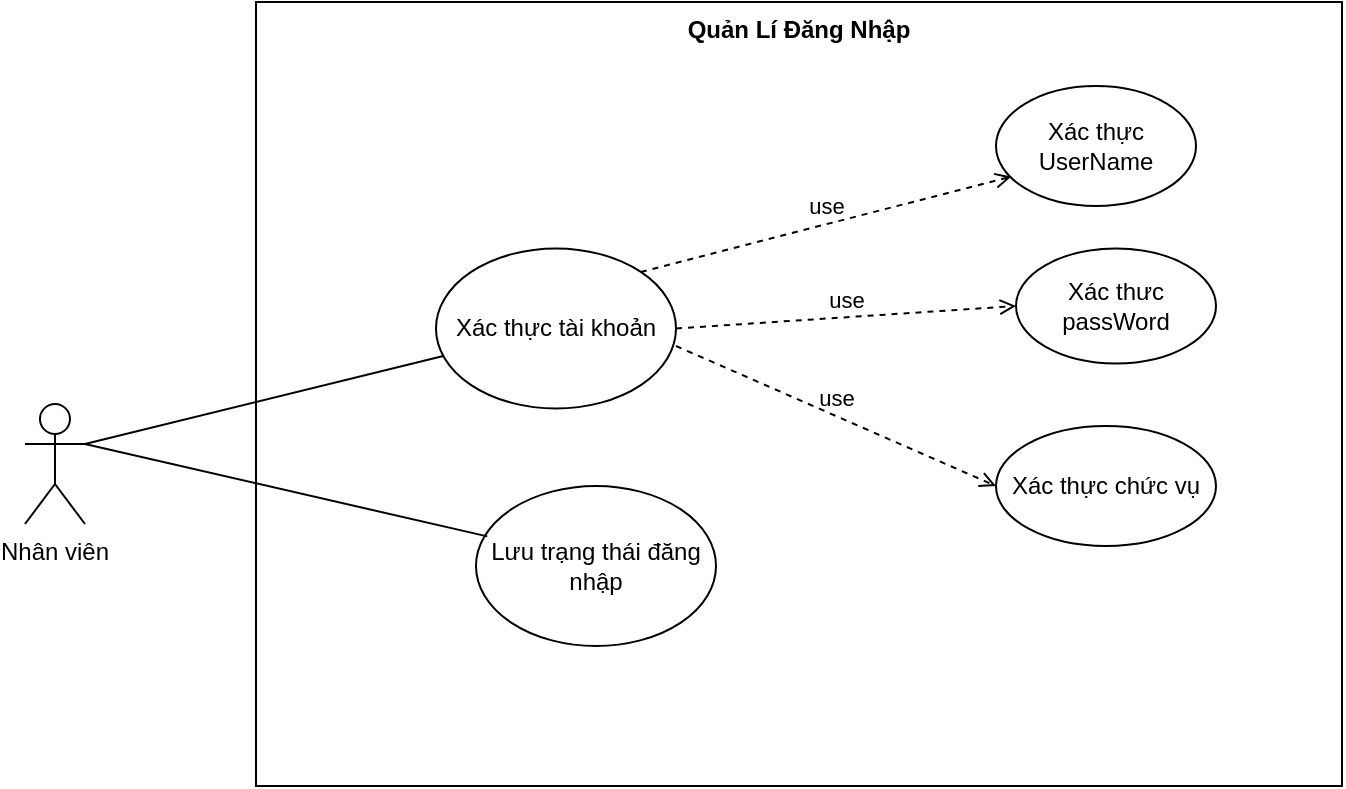 <mxfile version="20.3.0" type="device"><diagram id="Fkkwm3WBunYySXrVgOS4" name="Page-1"><mxGraphModel dx="1038" dy="1741" grid="1" gridSize="10" guides="1" tooltips="1" connect="1" arrows="1" fold="1" page="1" pageScale="1" pageWidth="850" pageHeight="1100" math="0" shadow="0"><root><mxCell id="0"/><mxCell id="1" parent="0"/><mxCell id="ImfxTM-Vts4qqCqMzHus-1" value="Quản Lí Đăng Nhập" style="shape=rect;html=1;verticalAlign=top;fontStyle=1;whiteSpace=wrap;align=center;" parent="1" vertex="1"><mxGeometry x="370" y="-392" width="543" height="392" as="geometry"/></mxCell><mxCell id="ImfxTM-Vts4qqCqMzHus-2" value="Nhân viên" style="shape=umlActor;verticalLabelPosition=bottom;verticalAlign=top;html=1;outlineConnect=0;" parent="1" vertex="1"><mxGeometry x="254.49" y="-191" width="30" height="60" as="geometry"/></mxCell><mxCell id="ImfxTM-Vts4qqCqMzHus-5" value="" style="endArrow=none;html=1;rounded=0;exitX=1;exitY=0.333;exitDx=0;exitDy=0;exitPerimeter=0;" parent="1" source="ImfxTM-Vts4qqCqMzHus-2" target="j0_N9uhjw4qQUDEl0a-t-1" edge="1"><mxGeometry width="50" height="50" relative="1" as="geometry"><mxPoint x="405.49" y="-170" as="sourcePoint"/><mxPoint x="504.49" y="-172" as="targetPoint"/></mxGeometry></mxCell><mxCell id="j0_N9uhjw4qQUDEl0a-t-1" value="Xác thực tài khoản" style="ellipse;whiteSpace=wrap;html=1;" parent="1" vertex="1"><mxGeometry x="460" y="-268.75" width="120" height="80" as="geometry"/></mxCell><mxCell id="j0_N9uhjw4qQUDEl0a-t-2" value="Xác thực UserName" style="ellipse;whiteSpace=wrap;html=1;" parent="1" vertex="1"><mxGeometry x="740" y="-350" width="100" height="60" as="geometry"/></mxCell><mxCell id="j0_N9uhjw4qQUDEl0a-t-3" value="Xác thưc passWord" style="ellipse;whiteSpace=wrap;html=1;" parent="1" vertex="1"><mxGeometry x="750" y="-268.75" width="100" height="57.5" as="geometry"/></mxCell><mxCell id="j0_N9uhjw4qQUDEl0a-t-4" value="Xác thực chức vụ" style="ellipse;whiteSpace=wrap;html=1;" parent="1" vertex="1"><mxGeometry x="740" y="-180" width="110" height="60" as="geometry"/></mxCell><mxCell id="j0_N9uhjw4qQUDEl0a-t-5" value="use" style="html=1;verticalAlign=bottom;labelBackgroundColor=none;endArrow=open;endFill=0;dashed=1;rounded=0;exitX=1;exitY=0;exitDx=0;exitDy=0;entryX=0.077;entryY=0.755;entryDx=0;entryDy=0;entryPerimeter=0;" parent="1" source="j0_N9uhjw4qQUDEl0a-t-1" target="j0_N9uhjw4qQUDEl0a-t-2" edge="1"><mxGeometry width="160" relative="1" as="geometry"><mxPoint x="540" y="-220" as="sourcePoint"/><mxPoint x="700" y="-220" as="targetPoint"/></mxGeometry></mxCell><mxCell id="j0_N9uhjw4qQUDEl0a-t-6" value="use" style="html=1;verticalAlign=bottom;labelBackgroundColor=none;endArrow=open;endFill=0;dashed=1;rounded=0;exitX=1;exitY=0.5;exitDx=0;exitDy=0;entryX=0;entryY=0.5;entryDx=0;entryDy=0;" parent="1" source="j0_N9uhjw4qQUDEl0a-t-1" target="j0_N9uhjw4qQUDEl0a-t-3" edge="1"><mxGeometry width="160" relative="1" as="geometry"><mxPoint x="540" y="-220" as="sourcePoint"/><mxPoint x="700" y="-220" as="targetPoint"/></mxGeometry></mxCell><mxCell id="j0_N9uhjw4qQUDEl0a-t-7" value="use" style="html=1;verticalAlign=bottom;labelBackgroundColor=none;endArrow=open;endFill=0;dashed=1;rounded=0;entryX=0;entryY=0.5;entryDx=0;entryDy=0;" parent="1" target="j0_N9uhjw4qQUDEl0a-t-4" edge="1"><mxGeometry width="160" relative="1" as="geometry"><mxPoint x="580" y="-220" as="sourcePoint"/><mxPoint x="700" y="-220" as="targetPoint"/></mxGeometry></mxCell><mxCell id="j0_N9uhjw4qQUDEl0a-t-8" value="Lưu trạng thái đăng nhập" style="ellipse;whiteSpace=wrap;html=1;" parent="1" vertex="1"><mxGeometry x="480" y="-150" width="120" height="80" as="geometry"/></mxCell><mxCell id="j0_N9uhjw4qQUDEl0a-t-9" value="" style="endArrow=none;html=1;rounded=0;exitX=1;exitY=0.333;exitDx=0;exitDy=0;exitPerimeter=0;entryX=0.047;entryY=0.315;entryDx=0;entryDy=0;entryPerimeter=0;" parent="1" source="ImfxTM-Vts4qqCqMzHus-2" target="j0_N9uhjw4qQUDEl0a-t-8" edge="1"><mxGeometry width="50" height="50" relative="1" as="geometry"><mxPoint x="600" y="-200" as="sourcePoint"/><mxPoint x="650" y="-250" as="targetPoint"/></mxGeometry></mxCell></root></mxGraphModel></diagram></mxfile>